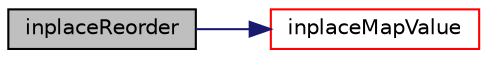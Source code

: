 digraph "inplaceReorder"
{
  bgcolor="transparent";
  edge [fontname="Helvetica",fontsize="10",labelfontname="Helvetica",labelfontsize="10"];
  node [fontname="Helvetica",fontsize="10",shape=record];
  rankdir="LR";
  Node1 [label="inplaceReorder",height=0.2,width=0.4,color="black", fillcolor="grey75", style="filled", fontcolor="black"];
  Node1 -> Node2 [color="midnightblue",fontsize="10",style="solid",fontname="Helvetica"];
  Node2 [label="inplaceMapValue",height=0.2,width=0.4,color="red",URL="$a10936.html#a19cf02c1e16c4ed90f6d0fb3c527a059",tooltip="Map values. Do not map negative values. "];
}
